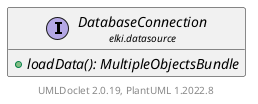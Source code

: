 @startuml
    remove .*\.(Instance|Par|Parameterizer|Factory)$
    set namespaceSeparator none
    hide empty fields
    hide empty methods

    interface "<size:14>DatabaseConnection\n<size:10>elki.datasource" as elki.datasource.DatabaseConnection [[DatabaseConnection.html]] {
        {abstract} +loadData(): MultipleObjectsBundle
    }

    center footer UMLDoclet 2.0.19, PlantUML 1.2022.8
@enduml
